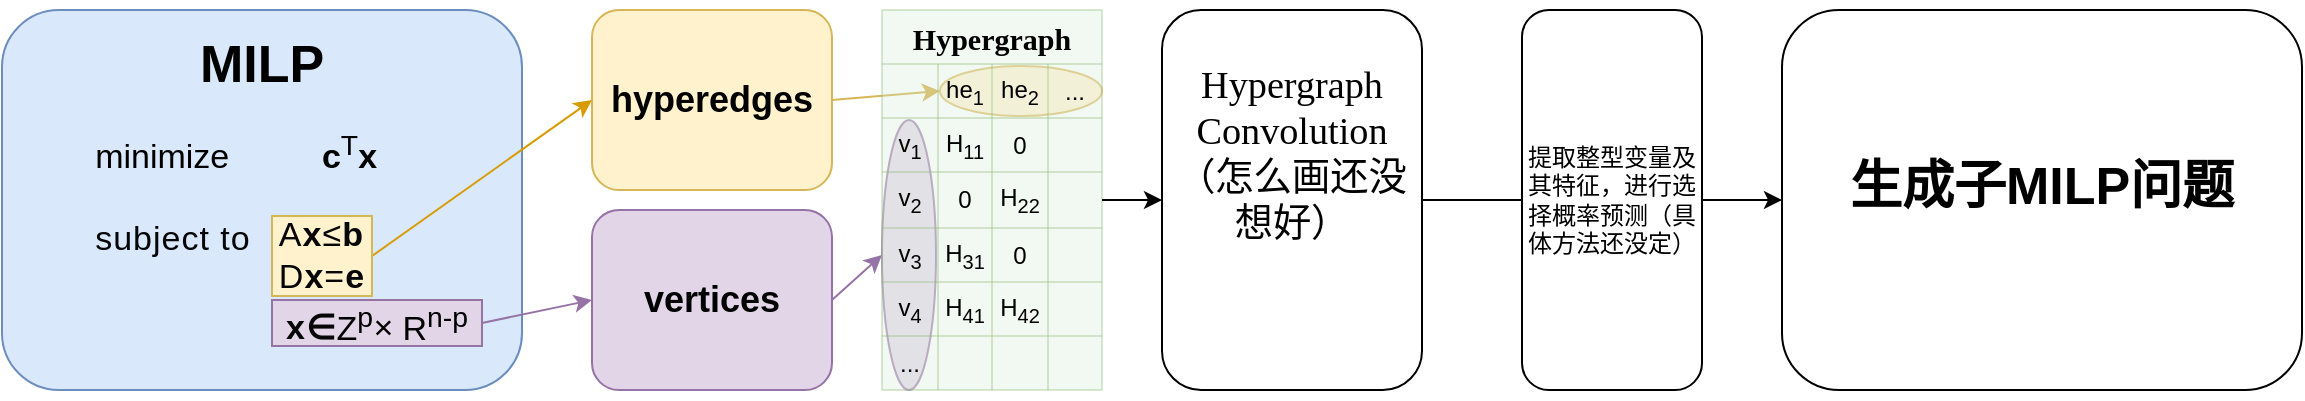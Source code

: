 <mxfile version="26.0.5">
  <diagram name="第 1 页" id="qtcAwMIbISXWxPpKAaWr">
    <mxGraphModel dx="880" dy="519" grid="1" gridSize="10" guides="1" tooltips="1" connect="1" arrows="1" fold="1" page="1" pageScale="1" pageWidth="827" pageHeight="1169" background="#ffffff" math="0" shadow="0">
      <root>
        <mxCell id="0" />
        <mxCell id="1" parent="0" />
        <mxCell id="U_zOW38wRWx0RITjFqNm-1" value="&lt;h1&gt;&lt;font style=&quot;font-size: 26px;&quot;&gt;MILP&lt;/font&gt;&lt;/h1&gt;&lt;div style=&quot;text-align: left;&quot;&gt;&lt;font style=&quot;font-size: 17px;&quot; face=&quot;Helvetica&quot;&gt;minimize&lt;span style=&quot;white-space: pre;&quot;&gt;&#x9;&lt;/span&gt;&lt;span style=&quot;white-space: pre;&quot;&gt;&#x9;&lt;/span&gt;&lt;b style=&quot;&quot;&gt;c&lt;/b&gt;&lt;sup style=&quot;&quot;&gt;T&lt;/sup&gt;&lt;b style=&quot;&quot;&gt;x&lt;/b&gt;&lt;/font&gt;&lt;/div&gt;&lt;div style=&quot;text-align: left;&quot;&gt;&lt;font style=&quot;font-size: 17px;&quot; face=&quot;Helvetica&quot;&gt;&lt;b style=&quot;&quot;&gt;&lt;br&gt;&lt;/b&gt;&lt;/font&gt;&lt;/div&gt;&lt;div style=&quot;text-align: left;&quot;&gt;&lt;font style=&quot;font-size: 17px;&quot; face=&quot;Helvetica&quot;&gt;&lt;span style=&quot;color: rgb(6, 6, 7); letter-spacing: 0.5px; text-wrap-mode: nowrap;&quot;&gt;subject&amp;nbsp;to&lt;/span&gt;&lt;/font&gt;&lt;span style=&quot;color: light-dark(rgb(6, 6, 7), rgb(232, 232, 233)); letter-spacing: 0.5px; white-space: pre; font-size: 17px; background-color: transparent;&quot;&gt;&#x9;&lt;/span&gt;&lt;/div&gt;&lt;div style=&quot;text-align: left;&quot;&gt;&lt;font style=&quot;font-size: 17px;&quot; face=&quot;Helvetica&quot;&gt;&lt;br&gt;&lt;/font&gt;&lt;/div&gt;&lt;div style=&quot;text-align: left;&quot;&gt;&lt;font style=&quot;font-size: 17px;&quot; face=&quot;Helvetica&quot;&gt;&lt;span style=&quot;color: rgb(6, 6, 7); letter-spacing: 0.5px; text-wrap-mode: nowrap;&quot;&gt;&lt;b&gt;&lt;span style=&quot;white-space: pre;&quot;&gt;&#x9;&lt;/span&gt;&lt;span style=&quot;white-space: pre;&quot;&gt;&#x9;&lt;/span&gt;&lt;span style=&quot;white-space: pre;&quot;&gt;&#x9;&lt;span style=&quot;white-space: pre;&quot;&gt;&#x9;&lt;/span&gt; &lt;/span&gt;&amp;nbsp;&amp;nbsp;&lt;/b&gt;&lt;/span&gt;&lt;/font&gt;&lt;/div&gt;&lt;div style=&quot;text-align: left;&quot;&gt;&lt;br&gt;&lt;/div&gt;&lt;div style=&quot;text-align: left;&quot;&gt;&lt;br&gt;&lt;/div&gt;" style="rounded=1;whiteSpace=wrap;html=1;fillColor=#dae8fc;strokeColor=#6c8ebf;labelBackgroundColor=none;" parent="1" vertex="1">
          <mxGeometry x="120" y="220" width="260" height="190" as="geometry" />
        </mxCell>
        <mxCell id="U_zOW38wRWx0RITjFqNm-2" value="&lt;h2&gt;hyperedges&lt;/h2&gt;" style="rounded=1;whiteSpace=wrap;html=1;movable=1;resizable=1;rotatable=1;deletable=1;editable=1;locked=0;connectable=1;fillColor=#fff2cc;strokeColor=#d6b656;" parent="1" vertex="1">
          <mxGeometry x="415" y="220" width="120" height="90" as="geometry" />
        </mxCell>
        <mxCell id="U_zOW38wRWx0RITjFqNm-78" style="rounded=0;orthogonalLoop=1;jettySize=auto;html=1;exitX=1;exitY=0.5;exitDx=0;exitDy=0;entryX=0;entryY=0.5;entryDx=0;entryDy=0;fillColor=#e1d5e7;strokeColor=#9673a6;" parent="1" source="U_zOW38wRWx0RITjFqNm-3" target="U_zOW38wRWx0RITjFqNm-76" edge="1">
          <mxGeometry relative="1" as="geometry" />
        </mxCell>
        <mxCell id="U_zOW38wRWx0RITjFqNm-3" value="&lt;h2&gt;vertices&lt;/h2&gt;" style="rounded=1;whiteSpace=wrap;html=1;movable=1;resizable=1;rotatable=1;deletable=1;editable=1;locked=0;connectable=1;fillColor=#e1d5e7;strokeColor=#9673a6;" parent="1" vertex="1">
          <mxGeometry x="415" y="320" width="120" height="90" as="geometry" />
        </mxCell>
        <mxCell id="U_zOW38wRWx0RITjFqNm-9" style="rounded=0;orthogonalLoop=1;jettySize=auto;html=1;exitX=1;exitY=0.5;exitDx=0;exitDy=0;entryX=0;entryY=0.5;entryDx=0;entryDy=0;movable=1;resizable=1;rotatable=1;deletable=1;editable=1;locked=0;connectable=1;fillColor=#ffe6cc;strokeColor=#d79b00;" parent="1" source="U_zOW38wRWx0RITjFqNm-8" target="U_zOW38wRWx0RITjFqNm-2" edge="1">
          <mxGeometry relative="1" as="geometry" />
        </mxCell>
        <mxCell id="U_zOW38wRWx0RITjFqNm-8" value="&lt;div style=&quot;text-align: left;&quot;&gt;&lt;font style=&quot;font-size: 17px;&quot; face=&quot;Helvetica&quot;&gt;&lt;span style=&quot;color: rgb(6, 6, 7); letter-spacing: 0.5px; text-wrap-mode: nowrap;&quot;&gt;A&lt;b&gt;x&lt;/b&gt;&lt;/span&gt;&lt;span style=&quot;color: rgb(6, 6, 7); letter-spacing: 0.5px; text-wrap-mode: nowrap;&quot;&gt;≤&lt;b&gt;b&lt;/b&gt;&lt;/span&gt;&lt;/font&gt;&lt;/div&gt;&lt;div style=&quot;text-align: left;&quot;&gt;&lt;span style=&quot;color: rgb(6, 6, 7); letter-spacing: 0.5px; text-wrap-mode: nowrap;&quot;&gt;&lt;font style=&quot;font-size: 17px;&quot; face=&quot;Helvetica&quot;&gt;D&lt;b&gt;x&lt;/b&gt;=&lt;b&gt;e&lt;/b&gt;&lt;/font&gt;&lt;/span&gt;&lt;/div&gt;" style="rounded=0;whiteSpace=wrap;html=1;fillColor=#fff2cc;movable=1;resizable=1;rotatable=1;deletable=1;editable=1;locked=0;connectable=1;strokeColor=#d6b656;" parent="1" vertex="1">
          <mxGeometry x="255" y="323" width="50" height="40" as="geometry" />
        </mxCell>
        <mxCell id="U_zOW38wRWx0RITjFqNm-11" style="rounded=0;orthogonalLoop=1;jettySize=auto;html=1;exitX=1;exitY=0.5;exitDx=0;exitDy=0;entryX=0;entryY=0.5;entryDx=0;entryDy=0;movable=1;resizable=1;rotatable=1;deletable=1;editable=1;locked=0;connectable=1;fillColor=#e1d5e7;strokeColor=#9673a6;" parent="1" source="U_zOW38wRWx0RITjFqNm-10" target="U_zOW38wRWx0RITjFqNm-3" edge="1">
          <mxGeometry relative="1" as="geometry" />
        </mxCell>
        <mxCell id="U_zOW38wRWx0RITjFqNm-10" value="&lt;span style=&quot;font-size: 17px; text-align: left; text-wrap-mode: nowrap; color: rgb(6, 6, 7); letter-spacing: 0.5px;&quot;&gt;&lt;b&gt;x∈&lt;/b&gt;&lt;/span&gt;&lt;span style=&quot;color: light-dark(rgb(0, 0, 0), rgb(255, 255, 255)); font-size: 17px; text-align: left;&quot;&gt;Z&lt;sup&gt;p&lt;/sup&gt;&lt;/span&gt;&lt;span style=&quot;color: light-dark(rgb(0, 0, 0), rgb(255, 255, 255)); font-size: 17px; text-align: left; font-style: italic;&quot;&gt;×&lt;/span&gt;&lt;span style=&quot;color: light-dark(rgb(0, 0, 0), rgb(255, 255, 255)); font-size: 17px; text-align: left; font-style: italic;&quot;&gt;&amp;nbsp;&lt;/span&gt;&lt;span style=&quot;color: light-dark(rgb(0, 0, 0), rgb(255, 255, 255)); font-size: 17px; text-align: left;&quot;&gt;R&lt;sup&gt;n-p&lt;/sup&gt;&lt;/span&gt;" style="rounded=0;whiteSpace=wrap;html=1;fillColor=#e1d5e7;movable=1;resizable=1;rotatable=1;deletable=1;editable=1;locked=0;connectable=1;strokeColor=#9673a6;" parent="1" vertex="1">
          <mxGeometry x="255" y="365" width="105" height="23" as="geometry" />
        </mxCell>
        <mxCell id="U_zOW38wRWx0RITjFqNm-76" value="" style="ellipse;whiteSpace=wrap;html=1;fillStyle=auto;fillColor=#e1d5e7;strokeColor=#9673a6;opacity=75;" parent="1" vertex="1">
          <mxGeometry x="560" y="275" width="27" height="135" as="geometry" />
        </mxCell>
        <mxCell id="U_zOW38wRWx0RITjFqNm-79" value="" style="ellipse;whiteSpace=wrap;html=1;opacity=75;fillColor=#fff2cc;strokeColor=#d6b656;" parent="1" vertex="1">
          <mxGeometry x="589" y="248" width="81" height="25" as="geometry" />
        </mxCell>
        <mxCell id="U_zOW38wRWx0RITjFqNm-80" style="rounded=0;orthogonalLoop=1;jettySize=auto;html=1;exitX=1;exitY=0.5;exitDx=0;exitDy=0;entryX=0;entryY=0.5;entryDx=0;entryDy=0;fillColor=#fff2cc;strokeColor=#d6b656;" parent="1" source="U_zOW38wRWx0RITjFqNm-2" target="U_zOW38wRWx0RITjFqNm-79" edge="1">
          <mxGeometry relative="1" as="geometry" />
        </mxCell>
        <mxCell id="U_zOW38wRWx0RITjFqNm-39" value="" style="shape=table;startSize=0;container=1;collapsible=0;childLayout=tableLayout;opacity=30;fillColor=#d5e8d4;strokeColor=#82b366;" parent="1" vertex="1">
          <mxGeometry x="560" y="220" width="110" height="190" as="geometry" />
        </mxCell>
        <mxCell id="U_zOW38wRWx0RITjFqNm-40" value="" style="shape=tableRow;horizontal=0;startSize=0;swimlaneHead=0;swimlaneBody=0;strokeColor=inherit;top=0;left=0;bottom=0;right=0;collapsible=0;dropTarget=0;fillColor=none;points=[[0,0.5],[1,0.5]];portConstraint=eastwest;" parent="U_zOW38wRWx0RITjFqNm-39" vertex="1">
          <mxGeometry width="110" height="27" as="geometry" />
        </mxCell>
        <mxCell id="U_zOW38wRWx0RITjFqNm-41" value="&lt;div&gt;&lt;span style=&quot;font-family: CMR12;&quot;&gt;&lt;font style=&quot;font-size: 15px;&quot;&gt;&lt;b&gt;Hypergraph&lt;/b&gt;&lt;/font&gt;&lt;/span&gt;&lt;/div&gt;" style="shape=partialRectangle;html=1;whiteSpace=wrap;connectable=0;strokeColor=inherit;overflow=hidden;fillColor=none;top=0;left=0;bottom=0;right=0;pointerEvents=1;rowspan=1;colspan=4;opacity=60;" parent="U_zOW38wRWx0RITjFqNm-40" vertex="1">
          <mxGeometry width="110" height="27" as="geometry">
            <mxRectangle width="28" height="27" as="alternateBounds" />
          </mxGeometry>
        </mxCell>
        <mxCell id="U_zOW38wRWx0RITjFqNm-42" value="" style="shape=partialRectangle;html=1;whiteSpace=wrap;connectable=0;strokeColor=inherit;overflow=hidden;fillColor=none;top=0;left=0;bottom=0;right=0;pointerEvents=1;" parent="U_zOW38wRWx0RITjFqNm-40" vertex="1" visible="0">
          <mxGeometry x="28" width="27" height="27" as="geometry">
            <mxRectangle width="27" height="27" as="alternateBounds" />
          </mxGeometry>
        </mxCell>
        <mxCell id="U_zOW38wRWx0RITjFqNm-43" value="" style="shape=partialRectangle;html=1;whiteSpace=wrap;connectable=0;strokeColor=inherit;overflow=hidden;fillColor=none;top=0;left=0;bottom=0;right=0;pointerEvents=1;" parent="U_zOW38wRWx0RITjFqNm-40" vertex="1" visible="0">
          <mxGeometry x="55" width="28" height="27" as="geometry">
            <mxRectangle width="28" height="27" as="alternateBounds" />
          </mxGeometry>
        </mxCell>
        <mxCell id="U_zOW38wRWx0RITjFqNm-44" value="" style="shape=partialRectangle;html=1;whiteSpace=wrap;connectable=0;strokeColor=inherit;overflow=hidden;fillColor=none;top=0;left=0;bottom=0;right=0;pointerEvents=1;" parent="U_zOW38wRWx0RITjFqNm-40" vertex="1" visible="0">
          <mxGeometry x="83" width="27" height="27" as="geometry">
            <mxRectangle width="27" height="27" as="alternateBounds" />
          </mxGeometry>
        </mxCell>
        <mxCell id="U_zOW38wRWx0RITjFqNm-45" value="" style="shape=tableRow;horizontal=0;startSize=0;swimlaneHead=0;swimlaneBody=0;strokeColor=inherit;top=0;left=0;bottom=0;right=0;collapsible=0;dropTarget=0;fillColor=none;points=[[0,0.5],[1,0.5]];portConstraint=eastwest;" parent="U_zOW38wRWx0RITjFqNm-39" vertex="1">
          <mxGeometry y="27" width="110" height="27" as="geometry" />
        </mxCell>
        <mxCell id="U_zOW38wRWx0RITjFqNm-46" value="" style="shape=partialRectangle;html=1;whiteSpace=wrap;connectable=0;strokeColor=inherit;overflow=hidden;fillColor=none;top=0;left=0;bottom=0;right=0;pointerEvents=1;" parent="U_zOW38wRWx0RITjFqNm-45" vertex="1">
          <mxGeometry width="28" height="27" as="geometry">
            <mxRectangle width="28" height="27" as="alternateBounds" />
          </mxGeometry>
        </mxCell>
        <mxCell id="U_zOW38wRWx0RITjFqNm-47" value="he&lt;sub&gt;1&lt;/sub&gt;" style="shape=partialRectangle;html=1;whiteSpace=wrap;connectable=0;strokeColor=inherit;overflow=hidden;fillColor=none;top=0;left=0;bottom=0;right=0;pointerEvents=1;" parent="U_zOW38wRWx0RITjFqNm-45" vertex="1">
          <mxGeometry x="28" width="27" height="27" as="geometry">
            <mxRectangle width="27" height="27" as="alternateBounds" />
          </mxGeometry>
        </mxCell>
        <mxCell id="U_zOW38wRWx0RITjFqNm-48" value="he&lt;sub&gt;2&lt;/sub&gt;" style="shape=partialRectangle;html=1;whiteSpace=wrap;connectable=0;strokeColor=inherit;overflow=hidden;fillColor=none;top=0;left=0;bottom=0;right=0;pointerEvents=1;" parent="U_zOW38wRWx0RITjFqNm-45" vertex="1">
          <mxGeometry x="55" width="28" height="27" as="geometry">
            <mxRectangle width="28" height="27" as="alternateBounds" />
          </mxGeometry>
        </mxCell>
        <mxCell id="U_zOW38wRWx0RITjFqNm-49" value="..." style="shape=partialRectangle;html=1;whiteSpace=wrap;connectable=0;strokeColor=inherit;overflow=hidden;fillColor=none;top=0;left=0;bottom=0;right=0;pointerEvents=1;" parent="U_zOW38wRWx0RITjFqNm-45" vertex="1">
          <mxGeometry x="83" width="27" height="27" as="geometry">
            <mxRectangle width="27" height="27" as="alternateBounds" />
          </mxGeometry>
        </mxCell>
        <mxCell id="U_zOW38wRWx0RITjFqNm-50" value="" style="shape=tableRow;horizontal=0;startSize=0;swimlaneHead=0;swimlaneBody=0;strokeColor=inherit;top=0;left=0;bottom=0;right=0;collapsible=0;dropTarget=0;fillColor=none;points=[[0,0.5],[1,0.5]];portConstraint=eastwest;" parent="U_zOW38wRWx0RITjFqNm-39" vertex="1">
          <mxGeometry y="54" width="110" height="27" as="geometry" />
        </mxCell>
        <mxCell id="U_zOW38wRWx0RITjFqNm-51" value="v&lt;sub&gt;1&lt;/sub&gt;" style="shape=partialRectangle;html=1;whiteSpace=wrap;connectable=0;strokeColor=inherit;overflow=hidden;fillColor=none;top=0;left=0;bottom=0;right=0;pointerEvents=1;" parent="U_zOW38wRWx0RITjFqNm-50" vertex="1">
          <mxGeometry width="28" height="27" as="geometry">
            <mxRectangle width="28" height="27" as="alternateBounds" />
          </mxGeometry>
        </mxCell>
        <mxCell id="U_zOW38wRWx0RITjFqNm-52" value="H&lt;sub&gt;11&lt;/sub&gt;" style="shape=partialRectangle;html=1;whiteSpace=wrap;connectable=0;strokeColor=inherit;overflow=hidden;fillColor=none;top=0;left=0;bottom=0;right=0;pointerEvents=1;" parent="U_zOW38wRWx0RITjFqNm-50" vertex="1">
          <mxGeometry x="28" width="27" height="27" as="geometry">
            <mxRectangle width="27" height="27" as="alternateBounds" />
          </mxGeometry>
        </mxCell>
        <mxCell id="U_zOW38wRWx0RITjFqNm-53" value="0" style="shape=partialRectangle;html=1;whiteSpace=wrap;connectable=0;strokeColor=inherit;overflow=hidden;fillColor=none;top=0;left=0;bottom=0;right=0;pointerEvents=1;" parent="U_zOW38wRWx0RITjFqNm-50" vertex="1">
          <mxGeometry x="55" width="28" height="27" as="geometry">
            <mxRectangle width="28" height="27" as="alternateBounds" />
          </mxGeometry>
        </mxCell>
        <mxCell id="U_zOW38wRWx0RITjFqNm-54" value="" style="shape=partialRectangle;html=1;whiteSpace=wrap;connectable=0;strokeColor=inherit;overflow=hidden;fillColor=none;top=0;left=0;bottom=0;right=0;pointerEvents=1;" parent="U_zOW38wRWx0RITjFqNm-50" vertex="1">
          <mxGeometry x="83" width="27" height="27" as="geometry">
            <mxRectangle width="27" height="27" as="alternateBounds" />
          </mxGeometry>
        </mxCell>
        <mxCell id="U_zOW38wRWx0RITjFqNm-55" value="" style="shape=tableRow;horizontal=0;startSize=0;swimlaneHead=0;swimlaneBody=0;strokeColor=inherit;top=0;left=0;bottom=0;right=0;collapsible=0;dropTarget=0;fillColor=none;points=[[0,0.5],[1,0.5]];portConstraint=eastwest;" parent="U_zOW38wRWx0RITjFqNm-39" vertex="1">
          <mxGeometry y="81" width="110" height="28" as="geometry" />
        </mxCell>
        <mxCell id="U_zOW38wRWx0RITjFqNm-56" value="v&lt;sub&gt;2&lt;/sub&gt;" style="shape=partialRectangle;html=1;whiteSpace=wrap;connectable=0;strokeColor=inherit;overflow=hidden;fillColor=none;top=0;left=0;bottom=0;right=0;pointerEvents=1;" parent="U_zOW38wRWx0RITjFqNm-55" vertex="1">
          <mxGeometry width="28" height="28" as="geometry">
            <mxRectangle width="28" height="28" as="alternateBounds" />
          </mxGeometry>
        </mxCell>
        <mxCell id="U_zOW38wRWx0RITjFqNm-57" value="0" style="shape=partialRectangle;html=1;whiteSpace=wrap;connectable=0;strokeColor=inherit;overflow=hidden;fillColor=none;top=0;left=0;bottom=0;right=0;pointerEvents=1;" parent="U_zOW38wRWx0RITjFqNm-55" vertex="1">
          <mxGeometry x="28" width="27" height="28" as="geometry">
            <mxRectangle width="27" height="28" as="alternateBounds" />
          </mxGeometry>
        </mxCell>
        <mxCell id="U_zOW38wRWx0RITjFqNm-58" value="H&lt;sub&gt;22&lt;/sub&gt;" style="shape=partialRectangle;html=1;whiteSpace=wrap;connectable=0;strokeColor=inherit;overflow=hidden;fillColor=none;top=0;left=0;bottom=0;right=0;pointerEvents=1;" parent="U_zOW38wRWx0RITjFqNm-55" vertex="1">
          <mxGeometry x="55" width="28" height="28" as="geometry">
            <mxRectangle width="28" height="28" as="alternateBounds" />
          </mxGeometry>
        </mxCell>
        <mxCell id="U_zOW38wRWx0RITjFqNm-59" value="" style="shape=partialRectangle;html=1;whiteSpace=wrap;connectable=0;strokeColor=inherit;overflow=hidden;fillColor=none;top=0;left=0;bottom=0;right=0;pointerEvents=1;" parent="U_zOW38wRWx0RITjFqNm-55" vertex="1">
          <mxGeometry x="83" width="27" height="28" as="geometry">
            <mxRectangle width="27" height="28" as="alternateBounds" />
          </mxGeometry>
        </mxCell>
        <mxCell id="U_zOW38wRWx0RITjFqNm-60" value="" style="shape=tableRow;horizontal=0;startSize=0;swimlaneHead=0;swimlaneBody=0;strokeColor=inherit;top=0;left=0;bottom=0;right=0;collapsible=0;dropTarget=0;fillColor=none;points=[[0,0.5],[1,0.5]];portConstraint=eastwest;" parent="U_zOW38wRWx0RITjFqNm-39" vertex="1">
          <mxGeometry y="109" width="110" height="27" as="geometry" />
        </mxCell>
        <mxCell id="U_zOW38wRWx0RITjFqNm-61" value="v&lt;sub&gt;3&lt;/sub&gt;" style="shape=partialRectangle;html=1;whiteSpace=wrap;connectable=0;strokeColor=inherit;overflow=hidden;fillColor=none;top=0;left=0;bottom=0;right=0;pointerEvents=1;" parent="U_zOW38wRWx0RITjFqNm-60" vertex="1">
          <mxGeometry width="28" height="27" as="geometry">
            <mxRectangle width="28" height="27" as="alternateBounds" />
          </mxGeometry>
        </mxCell>
        <mxCell id="U_zOW38wRWx0RITjFqNm-62" value="H&lt;sub&gt;31&lt;/sub&gt;" style="shape=partialRectangle;html=1;whiteSpace=wrap;connectable=0;strokeColor=inherit;overflow=hidden;fillColor=none;top=0;left=0;bottom=0;right=0;pointerEvents=1;" parent="U_zOW38wRWx0RITjFqNm-60" vertex="1">
          <mxGeometry x="28" width="27" height="27" as="geometry">
            <mxRectangle width="27" height="27" as="alternateBounds" />
          </mxGeometry>
        </mxCell>
        <mxCell id="U_zOW38wRWx0RITjFqNm-63" value="0" style="shape=partialRectangle;html=1;whiteSpace=wrap;connectable=0;strokeColor=inherit;overflow=hidden;fillColor=none;top=0;left=0;bottom=0;right=0;pointerEvents=1;" parent="U_zOW38wRWx0RITjFqNm-60" vertex="1">
          <mxGeometry x="55" width="28" height="27" as="geometry">
            <mxRectangle width="28" height="27" as="alternateBounds" />
          </mxGeometry>
        </mxCell>
        <mxCell id="U_zOW38wRWx0RITjFqNm-64" value="" style="shape=partialRectangle;html=1;whiteSpace=wrap;connectable=0;strokeColor=inherit;overflow=hidden;fillColor=none;top=0;left=0;bottom=0;right=0;pointerEvents=1;" parent="U_zOW38wRWx0RITjFqNm-60" vertex="1">
          <mxGeometry x="83" width="27" height="27" as="geometry">
            <mxRectangle width="27" height="27" as="alternateBounds" />
          </mxGeometry>
        </mxCell>
        <mxCell id="U_zOW38wRWx0RITjFqNm-65" value="" style="shape=tableRow;horizontal=0;startSize=0;swimlaneHead=0;swimlaneBody=0;strokeColor=inherit;top=0;left=0;bottom=0;right=0;collapsible=0;dropTarget=0;fillColor=none;points=[[0,0.5],[1,0.5]];portConstraint=eastwest;" parent="U_zOW38wRWx0RITjFqNm-39" vertex="1">
          <mxGeometry y="136" width="110" height="27" as="geometry" />
        </mxCell>
        <mxCell id="U_zOW38wRWx0RITjFqNm-66" value="v&lt;sub&gt;4&lt;/sub&gt;" style="shape=partialRectangle;html=1;whiteSpace=wrap;connectable=0;strokeColor=inherit;overflow=hidden;fillColor=none;top=0;left=0;bottom=0;right=0;pointerEvents=1;" parent="U_zOW38wRWx0RITjFqNm-65" vertex="1">
          <mxGeometry width="28" height="27" as="geometry">
            <mxRectangle width="28" height="27" as="alternateBounds" />
          </mxGeometry>
        </mxCell>
        <mxCell id="U_zOW38wRWx0RITjFqNm-67" value="H&lt;sub&gt;41&lt;/sub&gt;" style="shape=partialRectangle;html=1;whiteSpace=wrap;connectable=0;strokeColor=inherit;overflow=hidden;fillColor=none;top=0;left=0;bottom=0;right=0;pointerEvents=1;" parent="U_zOW38wRWx0RITjFqNm-65" vertex="1">
          <mxGeometry x="28" width="27" height="27" as="geometry">
            <mxRectangle width="27" height="27" as="alternateBounds" />
          </mxGeometry>
        </mxCell>
        <mxCell id="U_zOW38wRWx0RITjFqNm-68" value="H&lt;sub&gt;42&lt;/sub&gt;" style="shape=partialRectangle;html=1;whiteSpace=wrap;connectable=0;strokeColor=inherit;overflow=hidden;fillColor=none;top=0;left=0;bottom=0;right=0;pointerEvents=1;" parent="U_zOW38wRWx0RITjFqNm-65" vertex="1">
          <mxGeometry x="55" width="28" height="27" as="geometry">
            <mxRectangle width="28" height="27" as="alternateBounds" />
          </mxGeometry>
        </mxCell>
        <mxCell id="U_zOW38wRWx0RITjFqNm-69" value="" style="shape=partialRectangle;html=1;whiteSpace=wrap;connectable=0;strokeColor=inherit;overflow=hidden;fillColor=none;top=0;left=0;bottom=0;right=0;pointerEvents=1;" parent="U_zOW38wRWx0RITjFqNm-65" vertex="1">
          <mxGeometry x="83" width="27" height="27" as="geometry">
            <mxRectangle width="27" height="27" as="alternateBounds" />
          </mxGeometry>
        </mxCell>
        <mxCell id="U_zOW38wRWx0RITjFqNm-70" value="" style="shape=tableRow;horizontal=0;startSize=0;swimlaneHead=0;swimlaneBody=0;strokeColor=inherit;top=0;left=0;bottom=0;right=0;collapsible=0;dropTarget=0;fillColor=none;points=[[0,0.5],[1,0.5]];portConstraint=eastwest;" parent="U_zOW38wRWx0RITjFqNm-39" vertex="1">
          <mxGeometry y="163" width="110" height="27" as="geometry" />
        </mxCell>
        <mxCell id="U_zOW38wRWx0RITjFqNm-71" value="..." style="shape=partialRectangle;html=1;whiteSpace=wrap;connectable=0;strokeColor=inherit;overflow=hidden;fillColor=none;top=0;left=0;bottom=0;right=0;pointerEvents=1;" parent="U_zOW38wRWx0RITjFqNm-70" vertex="1">
          <mxGeometry width="28" height="27" as="geometry">
            <mxRectangle width="28" height="27" as="alternateBounds" />
          </mxGeometry>
        </mxCell>
        <mxCell id="U_zOW38wRWx0RITjFqNm-72" value="" style="shape=partialRectangle;html=1;whiteSpace=wrap;connectable=0;strokeColor=inherit;overflow=hidden;fillColor=none;top=0;left=0;bottom=0;right=0;pointerEvents=1;" parent="U_zOW38wRWx0RITjFqNm-70" vertex="1">
          <mxGeometry x="28" width="27" height="27" as="geometry">
            <mxRectangle width="27" height="27" as="alternateBounds" />
          </mxGeometry>
        </mxCell>
        <mxCell id="U_zOW38wRWx0RITjFqNm-73" value="" style="shape=partialRectangle;html=1;whiteSpace=wrap;connectable=0;strokeColor=inherit;overflow=hidden;fillColor=none;top=0;left=0;bottom=0;right=0;pointerEvents=1;" parent="U_zOW38wRWx0RITjFqNm-70" vertex="1">
          <mxGeometry x="55" width="28" height="27" as="geometry">
            <mxRectangle width="28" height="27" as="alternateBounds" />
          </mxGeometry>
        </mxCell>
        <mxCell id="U_zOW38wRWx0RITjFqNm-74" value="" style="shape=partialRectangle;html=1;whiteSpace=wrap;connectable=0;strokeColor=inherit;overflow=hidden;fillColor=none;top=0;left=0;bottom=0;right=0;pointerEvents=1;opacity=60;" parent="U_zOW38wRWx0RITjFqNm-70" vertex="1">
          <mxGeometry x="83" width="27" height="27" as="geometry">
            <mxRectangle width="27" height="27" as="alternateBounds" />
          </mxGeometry>
        </mxCell>
        <mxCell id="tOP4aglfsKqMFTvj8VRb-4" style="edgeStyle=orthogonalEdgeStyle;rounded=0;orthogonalLoop=1;jettySize=auto;html=1;exitX=1;exitY=0.5;exitDx=0;exitDy=0;" edge="1" parent="1" source="tOP4aglfsKqMFTvj8VRb-1">
          <mxGeometry relative="1" as="geometry">
            <mxPoint x="960" y="315" as="targetPoint" />
          </mxGeometry>
        </mxCell>
        <mxCell id="tOP4aglfsKqMFTvj8VRb-1" value="&lt;div&gt;&lt;span style=&quot;font-size: 14.346pt; font-family: CMR12;&quot;&gt;Hypergraph Convolution&lt;/span&gt;&lt;/div&gt;&lt;div&gt;&lt;span style=&quot;font-family: CMR12; font-size: 14.346pt; background-color: transparent; color: light-dark(rgb(0, 0, 0), rgb(255, 255, 255));&quot;&gt;（怎么画还没想好）&lt;/span&gt;&lt;/div&gt;&lt;div&gt;&lt;span style=&quot;font-size: 14.346pt; font-family: CMR12;&quot;&gt;&lt;br&gt;&lt;/span&gt;&lt;/div&gt;&lt;div&gt;&lt;span style=&quot;font-size: 14.346pt; font-family: CMR12;&quot;&gt;&lt;br&gt;&lt;/span&gt;&lt;/div&gt;" style="rounded=1;whiteSpace=wrap;html=1;" vertex="1" parent="1">
          <mxGeometry x="700" y="220" width="130" height="190" as="geometry" />
        </mxCell>
        <mxCell id="tOP4aglfsKqMFTvj8VRb-2" style="edgeStyle=orthogonalEdgeStyle;rounded=0;orthogonalLoop=1;jettySize=auto;html=1;exitX=1;exitY=0.5;exitDx=0;exitDy=0;entryX=0;entryY=0.5;entryDx=0;entryDy=0;" edge="1" parent="1" source="U_zOW38wRWx0RITjFqNm-55" target="tOP4aglfsKqMFTvj8VRb-1">
          <mxGeometry relative="1" as="geometry" />
        </mxCell>
        <mxCell id="tOP4aglfsKqMFTvj8VRb-7" style="edgeStyle=orthogonalEdgeStyle;rounded=0;orthogonalLoop=1;jettySize=auto;html=1;exitX=1;exitY=0.5;exitDx=0;exitDy=0;entryX=0;entryY=0.5;entryDx=0;entryDy=0;" edge="1" parent="1" source="tOP4aglfsKqMFTvj8VRb-5" target="tOP4aglfsKqMFTvj8VRb-6">
          <mxGeometry relative="1" as="geometry" />
        </mxCell>
        <mxCell id="tOP4aglfsKqMFTvj8VRb-5" value="提取整型变量及其特征，进行选择概率预测（具体方法还没定）" style="rounded=1;whiteSpace=wrap;html=1;" vertex="1" parent="1">
          <mxGeometry x="880" y="220" width="90" height="190" as="geometry" />
        </mxCell>
        <mxCell id="tOP4aglfsKqMFTvj8VRb-6" value="&lt;h1&gt;&lt;span style=&quot;font-size: 26px;&quot;&gt;生成子MILP问题&lt;/span&gt;&lt;/h1&gt;&lt;div style=&quot;text-align: left;&quot;&gt;&lt;br&gt;&lt;/div&gt;" style="rounded=1;whiteSpace=wrap;html=1;labelBackgroundColor=none;" vertex="1" parent="1">
          <mxGeometry x="1010" y="220" width="260" height="190" as="geometry" />
        </mxCell>
      </root>
    </mxGraphModel>
  </diagram>
</mxfile>
